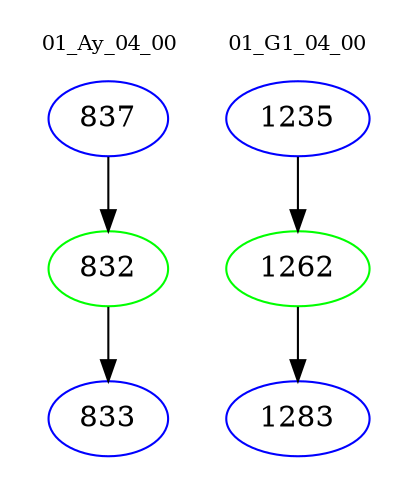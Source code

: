 digraph{
subgraph cluster_0 {
color = white
label = "01_Ay_04_00";
fontsize=10;
T0_837 [label="837", color="blue"]
T0_837 -> T0_832 [color="black"]
T0_832 [label="832", color="green"]
T0_832 -> T0_833 [color="black"]
T0_833 [label="833", color="blue"]
}
subgraph cluster_1 {
color = white
label = "01_G1_04_00";
fontsize=10;
T1_1235 [label="1235", color="blue"]
T1_1235 -> T1_1262 [color="black"]
T1_1262 [label="1262", color="green"]
T1_1262 -> T1_1283 [color="black"]
T1_1283 [label="1283", color="blue"]
}
}
